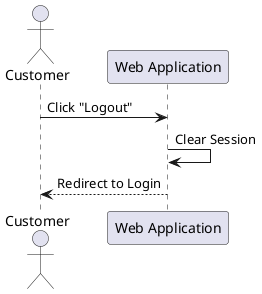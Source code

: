 @startuml
actor "Customer" as customer
participant "Web Application" as webapp

customer -> webapp: Click "Logout"
webapp -> webapp: Clear Session
webapp --> customer: Redirect to Login
@enduml

